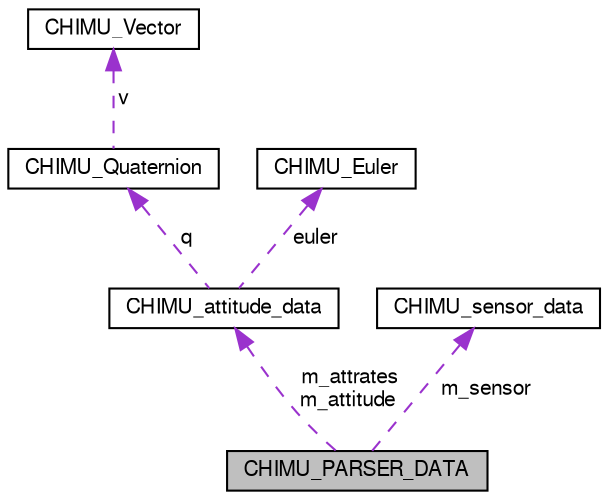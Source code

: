 digraph "CHIMU_PARSER_DATA"
{
  edge [fontname="FreeSans",fontsize="10",labelfontname="FreeSans",labelfontsize="10"];
  node [fontname="FreeSans",fontsize="10",shape=record];
  Node1 [label="CHIMU_PARSER_DATA",height=0.2,width=0.4,color="black", fillcolor="grey75", style="filled", fontcolor="black"];
  Node2 -> Node1 [dir="back",color="darkorchid3",fontsize="10",style="dashed",label=" m_attrates\nm_attitude" ,fontname="FreeSans"];
  Node2 [label="CHIMU_attitude_data",height=0.2,width=0.4,color="black", fillcolor="white", style="filled",URL="$imu__chimu_8h.html#structCHIMU__attitude__data"];
  Node3 -> Node2 [dir="back",color="darkorchid3",fontsize="10",style="dashed",label=" q" ,fontname="FreeSans"];
  Node3 [label="CHIMU_Quaternion",height=0.2,width=0.4,color="black", fillcolor="white", style="filled",URL="$imu__chimu_8h.html#structCHIMU__Quaternion"];
  Node4 -> Node3 [dir="back",color="darkorchid3",fontsize="10",style="dashed",label=" v" ,fontname="FreeSans"];
  Node4 [label="CHIMU_Vector",height=0.2,width=0.4,color="black", fillcolor="white", style="filled",URL="$imu__chimu_8h.html#structCHIMU__Vector"];
  Node5 -> Node2 [dir="back",color="darkorchid3",fontsize="10",style="dashed",label=" euler" ,fontname="FreeSans"];
  Node5 [label="CHIMU_Euler",height=0.2,width=0.4,color="black", fillcolor="white", style="filled",URL="$imu__chimu_8h.html#structCHIMU__Euler"];
  Node6 -> Node1 [dir="back",color="darkorchid3",fontsize="10",style="dashed",label=" m_sensor" ,fontname="FreeSans"];
  Node6 [label="CHIMU_sensor_data",height=0.2,width=0.4,color="black", fillcolor="white", style="filled",URL="$imu__chimu_8h.html#structCHIMU__sensor__data"];
}
